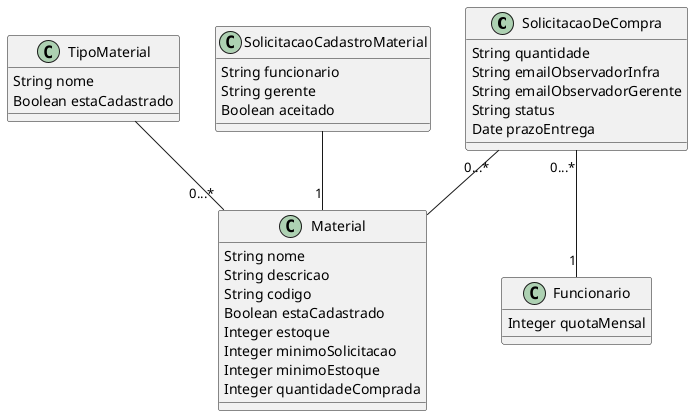 ' Rafael: Galera, pelo UC1, eu acho que é um material
' por solicitação, mas não tenho certeza

@startuml
'https://plantuml.com/class-diagram

SolicitacaoDeCompra "0...*" -- Material
TipoMaterial -- "0...*" Material
SolicitacaoCadastroMaterial -- "1" Material
SolicitacaoDeCompra "0...*"-- "1" Funcionario

class TipoMaterial {
    String nome
    Boolean estaCadastrado
}

class Material {
    String nome
    String descricao
    String codigo
    Boolean estaCadastrado
    Integer estoque
    Integer minimoSolicitacao
    Integer minimoEstoque
    Integer quantidadeComprada
}

class Funcionario {
    Integer quotaMensal
}

class SolicitacaoCadastroMaterial {
    String funcionario
    String gerente
    Boolean aceitado
}

class SolicitacaoDeCompra {
    String quantidade
    String emailObservadorInfra
    String emailObservadorGerente
    String status
    Date prazoEntrega
}

@enduml